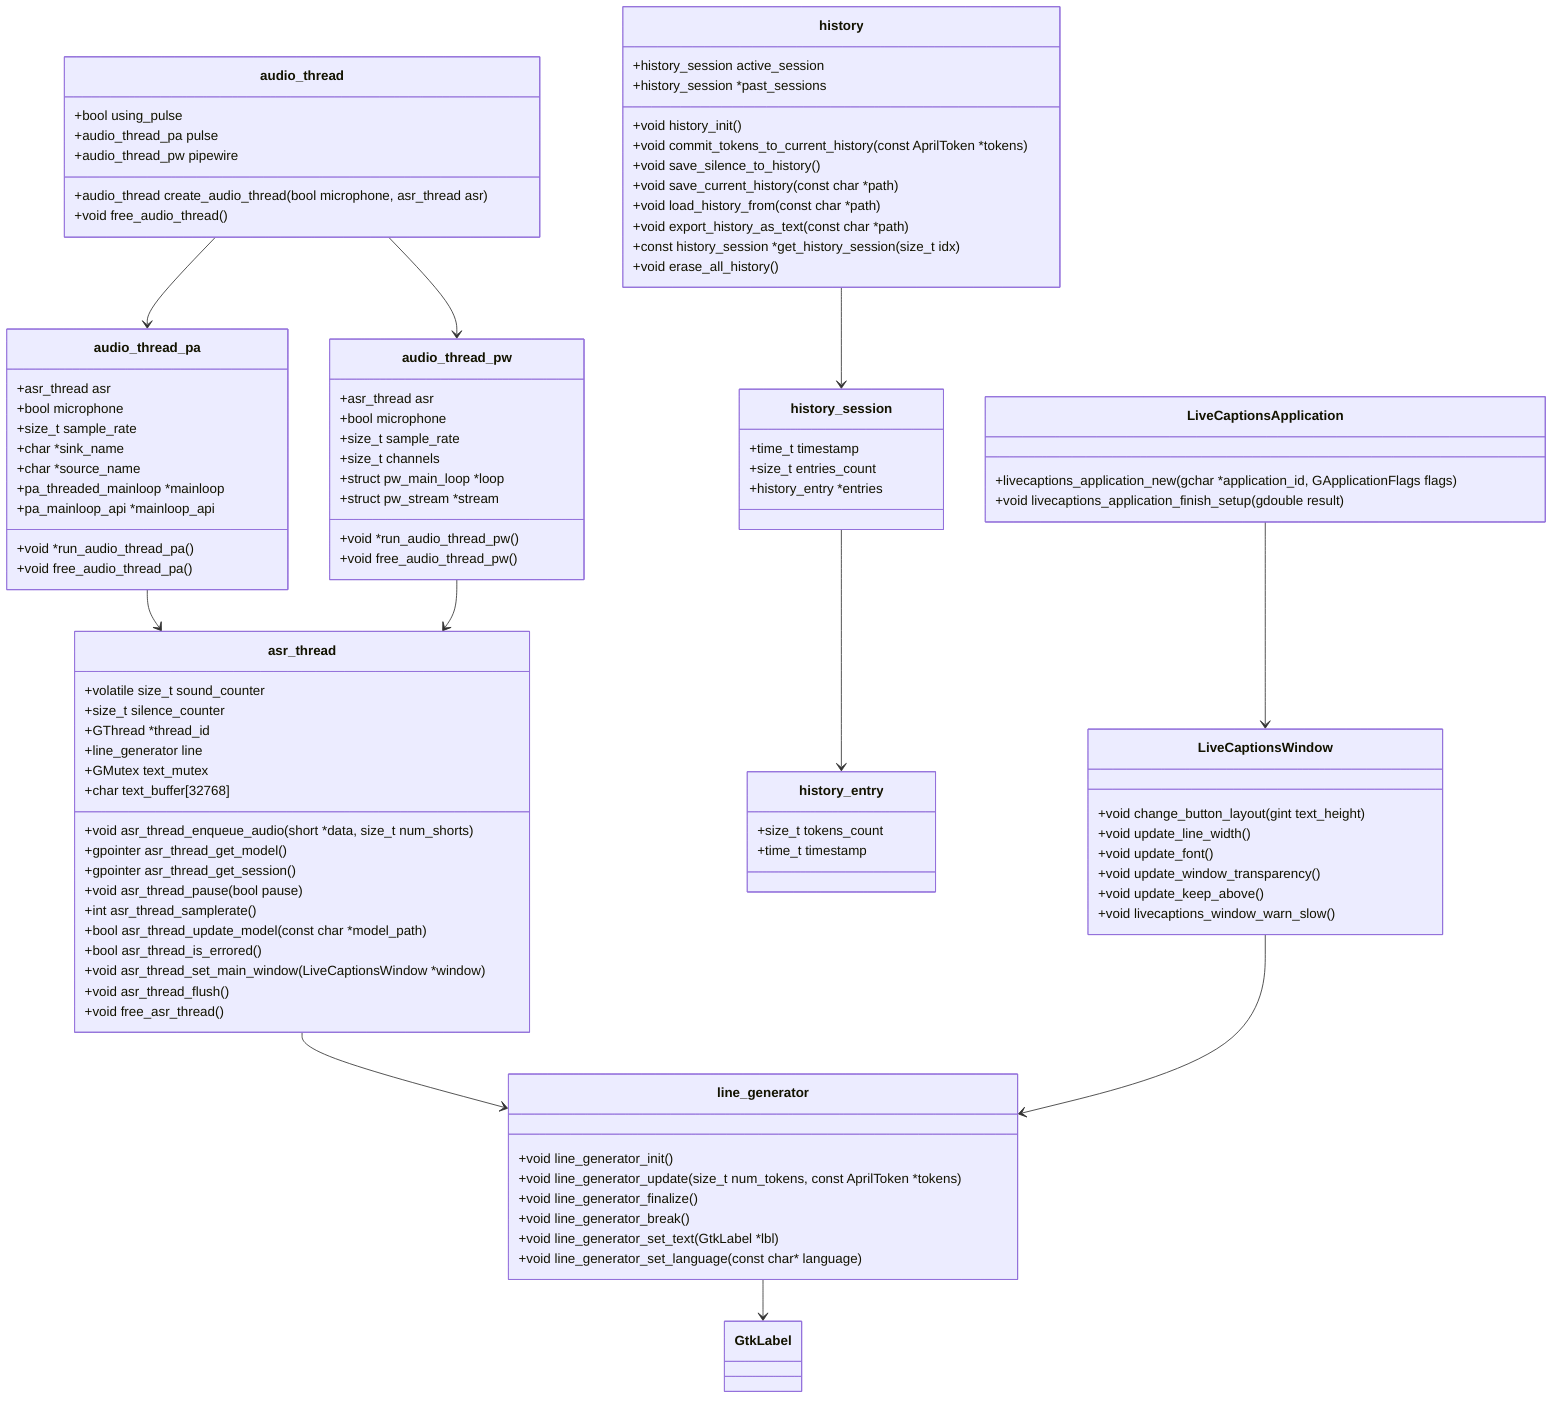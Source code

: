 classDiagram
    class asr_thread {
        +volatile size_t sound_counter
        +size_t silence_counter
        +GThread *thread_id
        +line_generator line
        +GMutex text_mutex
        +char text_buffer[32768]
        +void asr_thread_enqueue_audio(short *data, size_t num_shorts)
        +gpointer asr_thread_get_model()
        +gpointer asr_thread_get_session()
        +void asr_thread_pause(bool pause)
        +int asr_thread_samplerate()
        +bool asr_thread_update_model(const char *model_path)
        +bool asr_thread_is_errored()
        +void asr_thread_set_main_window(LiveCaptionsWindow *window)
        +void asr_thread_flush()
        +void free_asr_thread()
    }

    class audio_thread_pa {
        +asr_thread asr
        +bool microphone
        +size_t sample_rate
        +char *sink_name
        +char *source_name
        +pa_threaded_mainloop *mainloop
        +pa_mainloop_api *mainloop_api
        +void *run_audio_thread_pa()
        +void free_audio_thread_pa()
    }

    class audio_thread_pw {
        +asr_thread asr
        +bool microphone
        +size_t sample_rate
        +size_t channels
        +struct pw_main_loop *loop
        +struct pw_stream *stream
        +void *run_audio_thread_pw()
        +void free_audio_thread_pw()
    }

    class audio_thread {
        +bool using_pulse
        +audio_thread_pa pulse
        +audio_thread_pw pipewire
        +audio_thread create_audio_thread(bool microphone, asr_thread asr)
        +void free_audio_thread()
    }

    class history_session {
        +time_t timestamp
        +size_t entries_count
        +history_entry *entries
    }

    class history_entry {
        +size_t tokens_count
        +time_t timestamp
    }

    class history {
        +history_session active_session
        +history_session *past_sessions
        +void history_init()
        +void commit_tokens_to_current_history(const AprilToken *tokens)
        +void save_silence_to_history()
        +void save_current_history(const char *path)
        +void load_history_from(const char *path)
        +void export_history_as_text(const char *path)
        +const history_session *get_history_session(size_t idx)
        +void erase_all_history()
    }

    class line_generator {
        +void line_generator_init()
        +void line_generator_update(size_t num_tokens, const AprilToken *tokens)
        +void line_generator_finalize()
        +void line_generator_break()
        +void line_generator_set_text(GtkLabel *lbl)
        +void line_generator_set_language(const char* language)
    }

    class LiveCaptionsApplication {
        +livecaptions_application_new(gchar *application_id, GApplicationFlags flags)
        +void livecaptions_application_finish_setup(gdouble result)
    }

    class LiveCaptionsWindow {
        +void change_button_layout(gint text_height)
        +void update_line_width()
        +void update_font()
        +void update_window_transparency()
        +void update_keep_above()
        +void livecaptions_window_warn_slow()
    }

    asr_thread --> line_generator
    audio_thread_pa --> asr_thread
    audio_thread_pw --> asr_thread
    audio_thread --> audio_thread_pa
    audio_thread --> audio_thread_pw
    history --> history_session
    history_session --> history_entry
    line_generator --> GtkLabel
    LiveCaptionsApplication --> LiveCaptionsWindow
    LiveCaptionsWindow --> line_generator